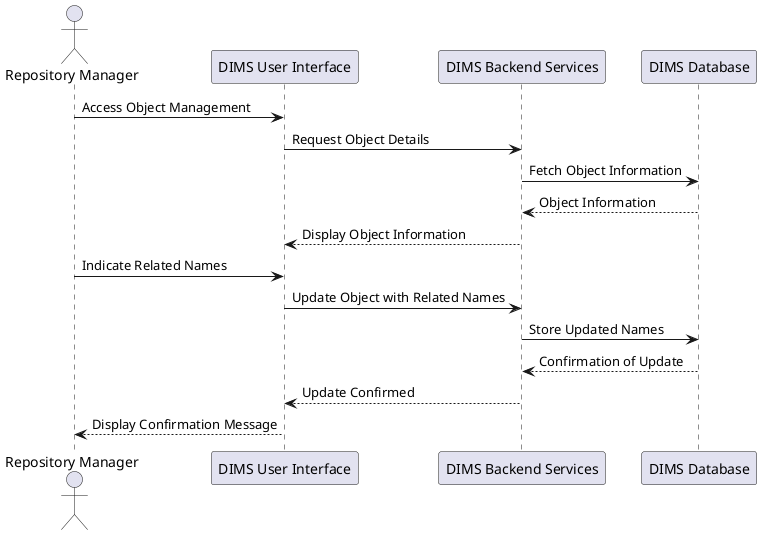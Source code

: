 @startuml
actor Manager as "Repository Manager"
participant UI as "DIMS User Interface"
participant Backend as "DIMS Backend Services"
participant Database as "DIMS Database"

Manager -> UI : Access Object Management
UI -> Backend : Request Object Details
Backend -> Database : Fetch Object Information
Database --> Backend : Object Information
Backend --> UI : Display Object Information
Manager -> UI : Indicate Related Names
UI -> Backend : Update Object with Related Names
Backend -> Database : Store Updated Names
Database --> Backend : Confirmation of Update
Backend --> UI : Update Confirmed
UI --> Manager : Display Confirmation Message

@enduml
